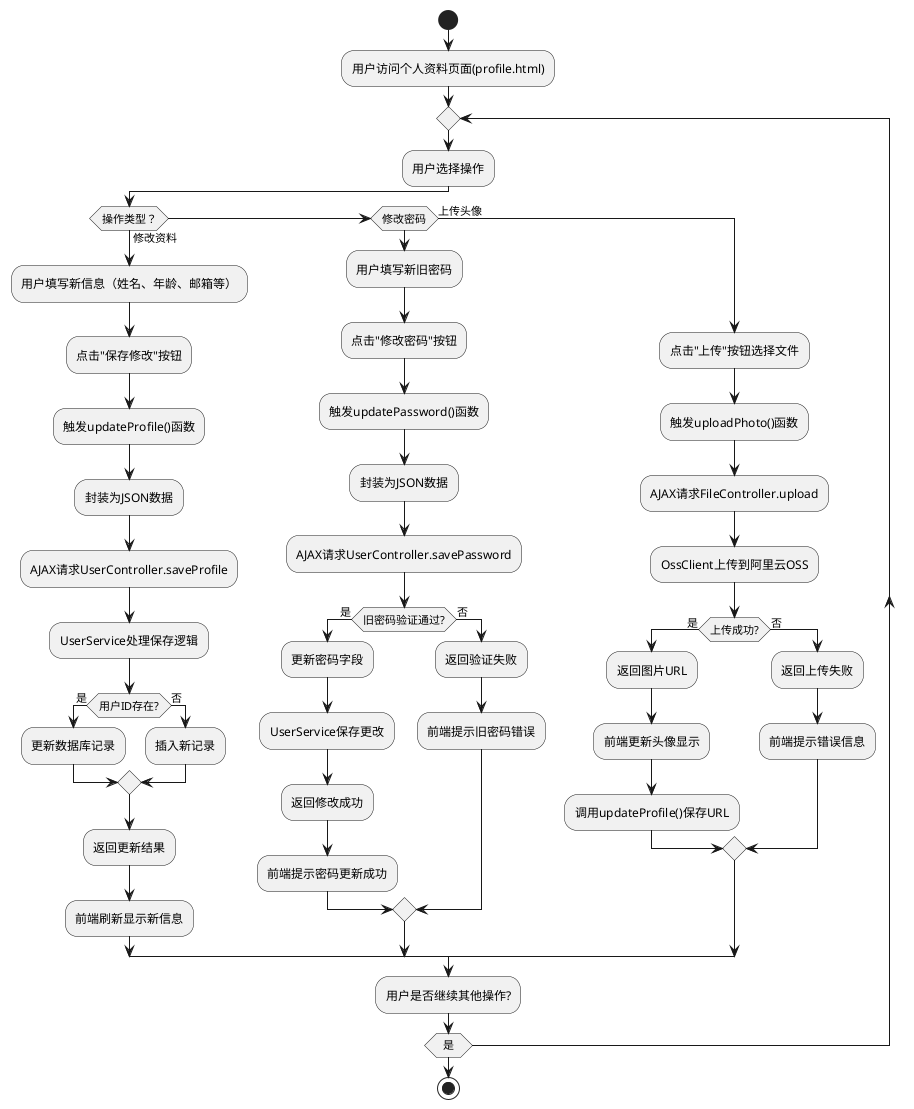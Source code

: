 @startuml
start
:用户访问个人资料页面(profile.html);

repeat
  :用户选择操作;

  if (操作类型？) then (修改资料)
    :用户填写新信息（姓名、年龄、邮箱等）;
    :点击"保存修改"按钮;
    :触发updateProfile()函数;
    :封装为JSON数据;
    :AJAX请求UserController.saveProfile;
    :UserService处理保存逻辑;
    if (用户ID存在?) then (是)
      :更新数据库记录;
    else (否)
      :插入新记录;
    endif
    :返回更新结果;
    :前端刷新显示新信息;

  else if (修改密码)
    :用户填写新旧密码;
    :点击"修改密码"按钮;
    :触发updatePassword()函数;
    :封装为JSON数据;
    :AJAX请求UserController.savePassword;
    if (旧密码验证通过?) then (是)
      :更新密码字段;
      :UserService保存更改;
      :返回修改成功;
      :前端提示密码更新成功;
    else (否)
      :返回验证失败;
      :前端提示旧密码错误;
    endif

  else (上传头像)
    :点击"上传"按钮选择文件;
    :触发uploadPhoto()函数;
    :AJAX请求FileController.upload;
    :OssClient上传到阿里云OSS;
    if (上传成功?) then (是)
      :返回图片URL;
      :前端更新头像显示;
      :调用updateProfile()保存URL;
    else (否)
      :返回上传失败;
      :前端提示错误信息;
    endif
  endif

  :用户是否继续其他操作?;
repeat while (是)
stop
@enduml